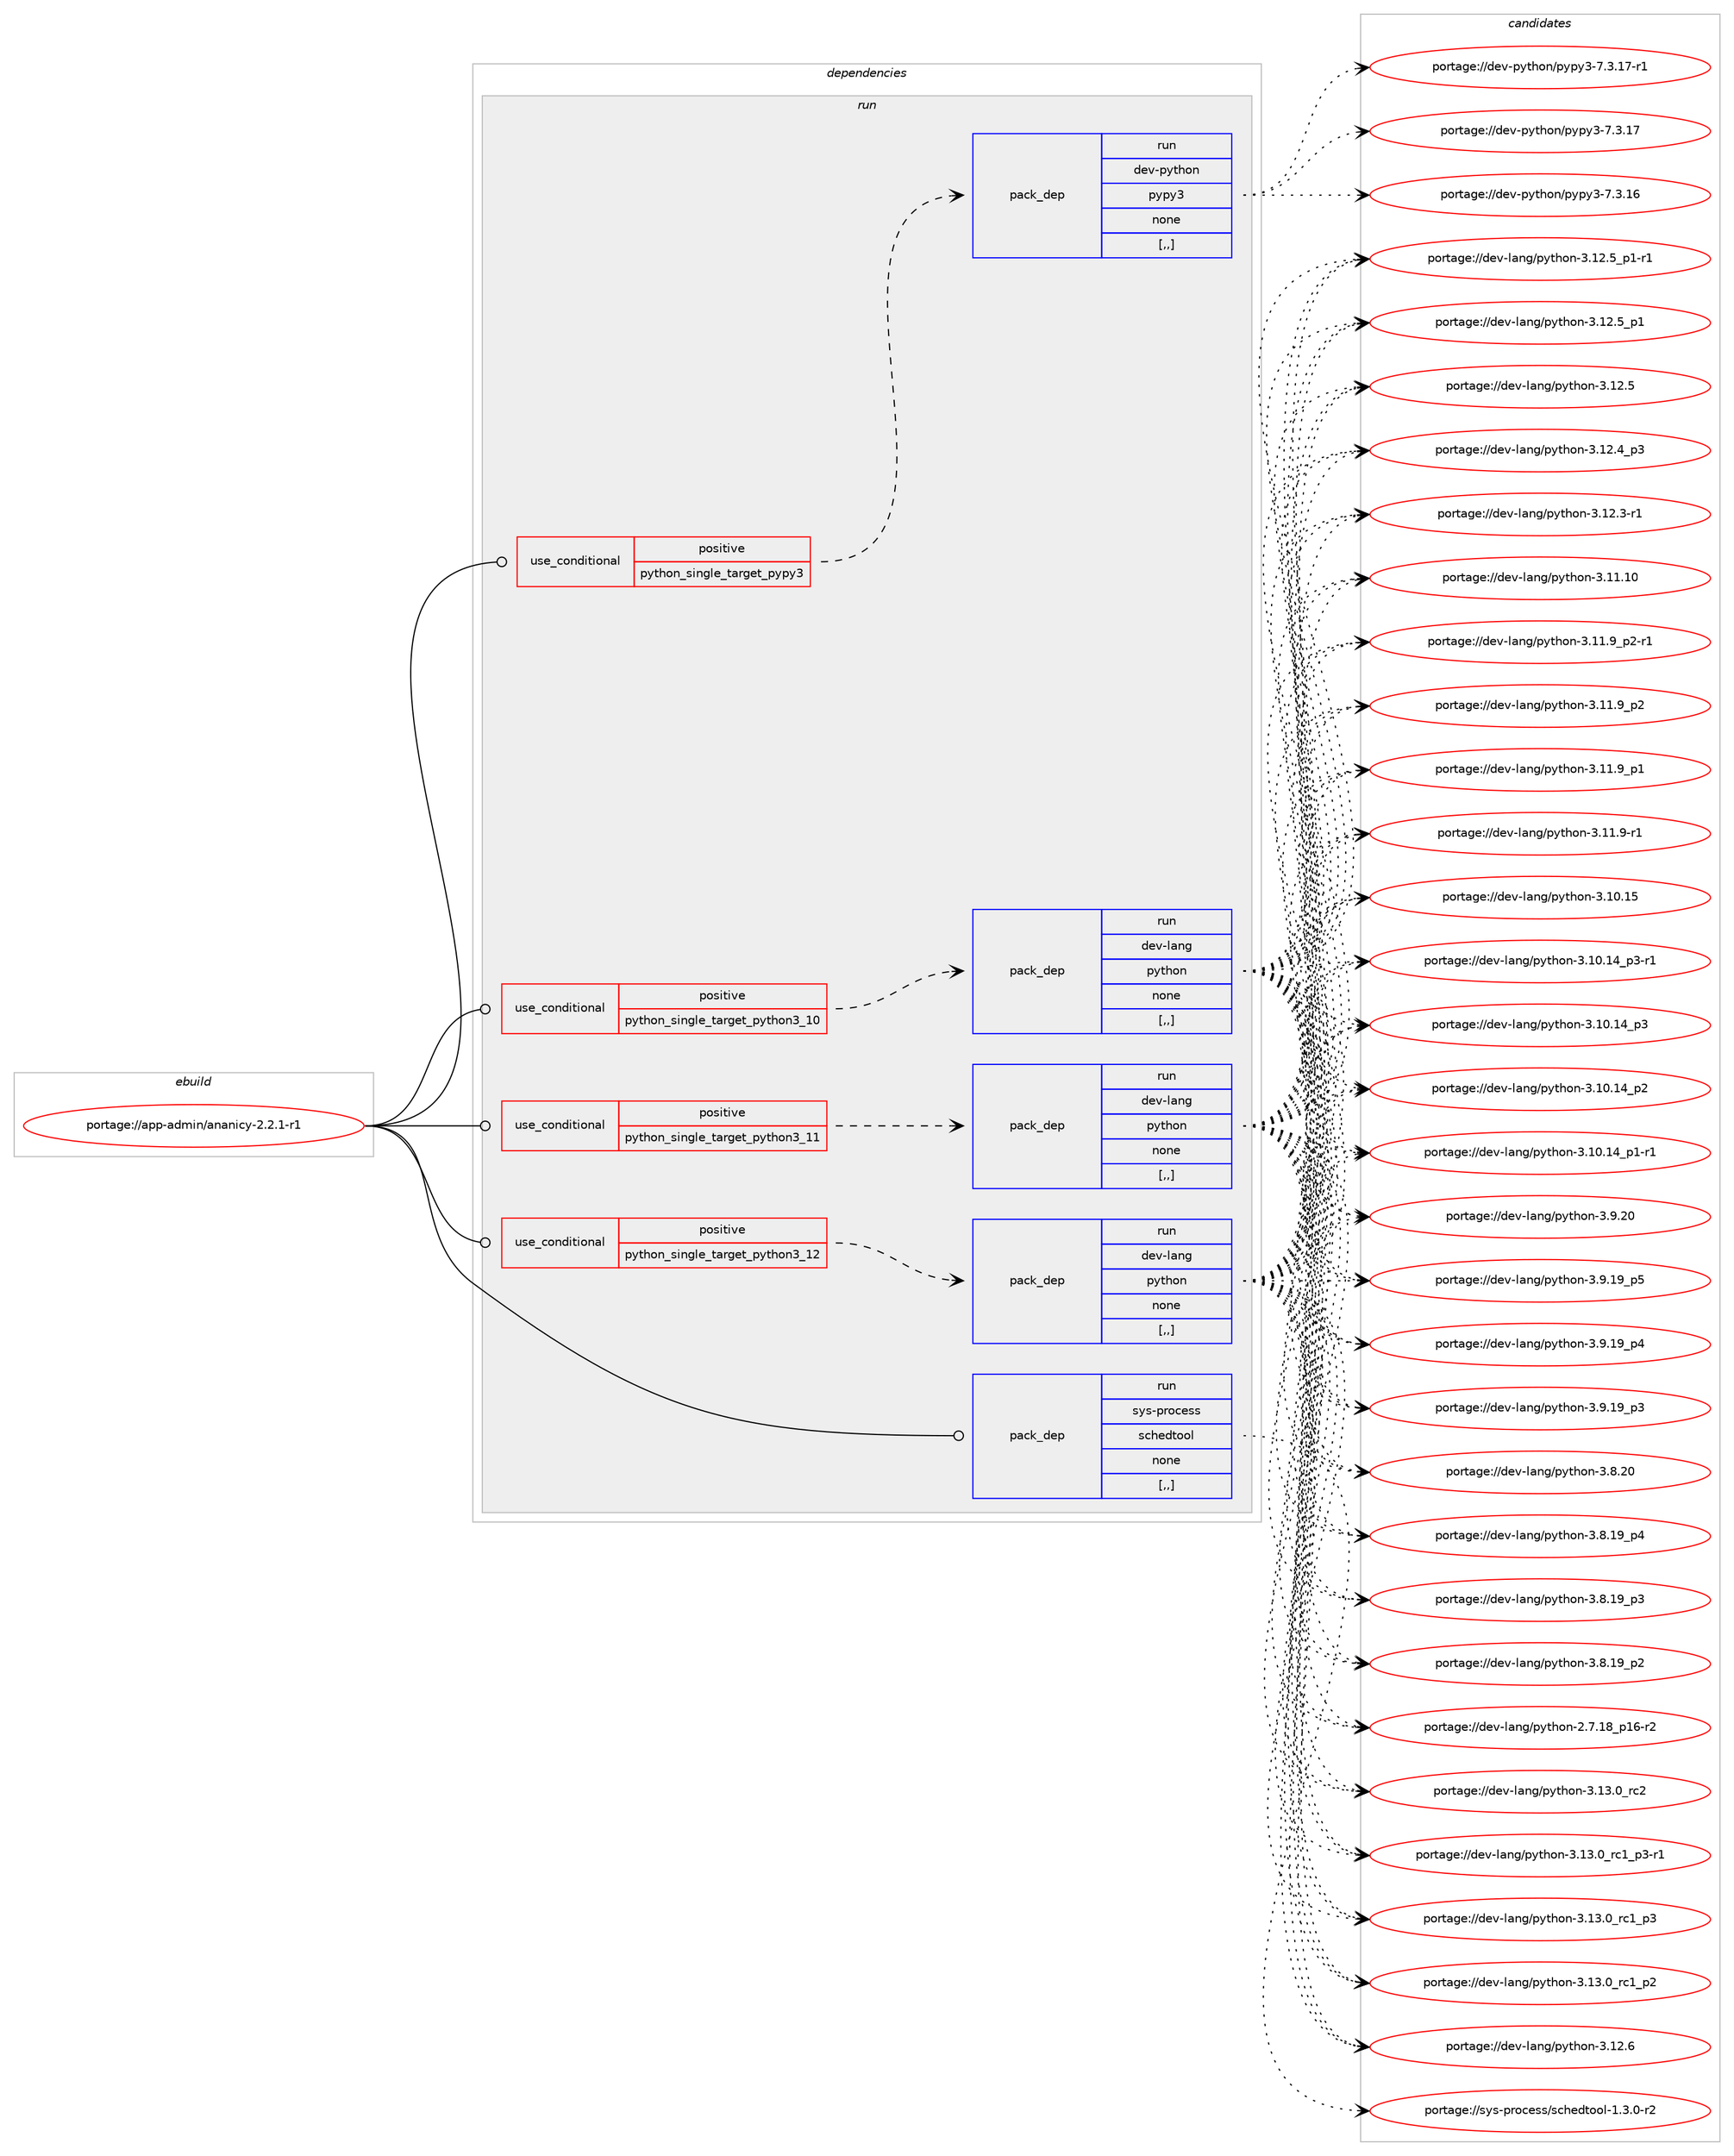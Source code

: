 digraph prolog {

# *************
# Graph options
# *************

newrank=true;
concentrate=true;
compound=true;
graph [rankdir=LR,fontname=Helvetica,fontsize=10,ranksep=1.5];#, ranksep=2.5, nodesep=0.2];
edge  [arrowhead=vee];
node  [fontname=Helvetica,fontsize=10];

# **********
# The ebuild
# **********

subgraph cluster_leftcol {
color=gray;
label=<<i>ebuild</i>>;
id [label="portage://app-admin/ananicy-2.2.1-r1", color=red, width=4, href="../app-admin/ananicy-2.2.1-r1.svg"];
}

# ****************
# The dependencies
# ****************

subgraph cluster_midcol {
color=gray;
label=<<i>dependencies</i>>;
subgraph cluster_compile {
fillcolor="#eeeeee";
style=filled;
label=<<i>compile</i>>;
}
subgraph cluster_compileandrun {
fillcolor="#eeeeee";
style=filled;
label=<<i>compile and run</i>>;
}
subgraph cluster_run {
fillcolor="#eeeeee";
style=filled;
label=<<i>run</i>>;
subgraph cond130003 {
dependency494885 [label=<<TABLE BORDER="0" CELLBORDER="1" CELLSPACING="0" CELLPADDING="4"><TR><TD ROWSPAN="3" CELLPADDING="10">use_conditional</TD></TR><TR><TD>positive</TD></TR><TR><TD>python_single_target_pypy3</TD></TR></TABLE>>, shape=none, color=red];
subgraph pack361279 {
dependency494886 [label=<<TABLE BORDER="0" CELLBORDER="1" CELLSPACING="0" CELLPADDING="4" WIDTH="220"><TR><TD ROWSPAN="6" CELLPADDING="30">pack_dep</TD></TR><TR><TD WIDTH="110">run</TD></TR><TR><TD>dev-python</TD></TR><TR><TD>pypy3</TD></TR><TR><TD>none</TD></TR><TR><TD>[,,]</TD></TR></TABLE>>, shape=none, color=blue];
}
dependency494885:e -> dependency494886:w [weight=20,style="dashed",arrowhead="vee"];
}
id:e -> dependency494885:w [weight=20,style="solid",arrowhead="odot"];
subgraph cond130004 {
dependency494887 [label=<<TABLE BORDER="0" CELLBORDER="1" CELLSPACING="0" CELLPADDING="4"><TR><TD ROWSPAN="3" CELLPADDING="10">use_conditional</TD></TR><TR><TD>positive</TD></TR><TR><TD>python_single_target_python3_10</TD></TR></TABLE>>, shape=none, color=red];
subgraph pack361280 {
dependency494888 [label=<<TABLE BORDER="0" CELLBORDER="1" CELLSPACING="0" CELLPADDING="4" WIDTH="220"><TR><TD ROWSPAN="6" CELLPADDING="30">pack_dep</TD></TR><TR><TD WIDTH="110">run</TD></TR><TR><TD>dev-lang</TD></TR><TR><TD>python</TD></TR><TR><TD>none</TD></TR><TR><TD>[,,]</TD></TR></TABLE>>, shape=none, color=blue];
}
dependency494887:e -> dependency494888:w [weight=20,style="dashed",arrowhead="vee"];
}
id:e -> dependency494887:w [weight=20,style="solid",arrowhead="odot"];
subgraph cond130005 {
dependency494889 [label=<<TABLE BORDER="0" CELLBORDER="1" CELLSPACING="0" CELLPADDING="4"><TR><TD ROWSPAN="3" CELLPADDING="10">use_conditional</TD></TR><TR><TD>positive</TD></TR><TR><TD>python_single_target_python3_11</TD></TR></TABLE>>, shape=none, color=red];
subgraph pack361281 {
dependency494890 [label=<<TABLE BORDER="0" CELLBORDER="1" CELLSPACING="0" CELLPADDING="4" WIDTH="220"><TR><TD ROWSPAN="6" CELLPADDING="30">pack_dep</TD></TR><TR><TD WIDTH="110">run</TD></TR><TR><TD>dev-lang</TD></TR><TR><TD>python</TD></TR><TR><TD>none</TD></TR><TR><TD>[,,]</TD></TR></TABLE>>, shape=none, color=blue];
}
dependency494889:e -> dependency494890:w [weight=20,style="dashed",arrowhead="vee"];
}
id:e -> dependency494889:w [weight=20,style="solid",arrowhead="odot"];
subgraph cond130006 {
dependency494891 [label=<<TABLE BORDER="0" CELLBORDER="1" CELLSPACING="0" CELLPADDING="4"><TR><TD ROWSPAN="3" CELLPADDING="10">use_conditional</TD></TR><TR><TD>positive</TD></TR><TR><TD>python_single_target_python3_12</TD></TR></TABLE>>, shape=none, color=red];
subgraph pack361282 {
dependency494892 [label=<<TABLE BORDER="0" CELLBORDER="1" CELLSPACING="0" CELLPADDING="4" WIDTH="220"><TR><TD ROWSPAN="6" CELLPADDING="30">pack_dep</TD></TR><TR><TD WIDTH="110">run</TD></TR><TR><TD>dev-lang</TD></TR><TR><TD>python</TD></TR><TR><TD>none</TD></TR><TR><TD>[,,]</TD></TR></TABLE>>, shape=none, color=blue];
}
dependency494891:e -> dependency494892:w [weight=20,style="dashed",arrowhead="vee"];
}
id:e -> dependency494891:w [weight=20,style="solid",arrowhead="odot"];
subgraph pack361283 {
dependency494893 [label=<<TABLE BORDER="0" CELLBORDER="1" CELLSPACING="0" CELLPADDING="4" WIDTH="220"><TR><TD ROWSPAN="6" CELLPADDING="30">pack_dep</TD></TR><TR><TD WIDTH="110">run</TD></TR><TR><TD>sys-process</TD></TR><TR><TD>schedtool</TD></TR><TR><TD>none</TD></TR><TR><TD>[,,]</TD></TR></TABLE>>, shape=none, color=blue];
}
id:e -> dependency494893:w [weight=20,style="solid",arrowhead="odot"];
}
}

# **************
# The candidates
# **************

subgraph cluster_choices {
rank=same;
color=gray;
label=<<i>candidates</i>>;

subgraph choice361279 {
color=black;
nodesep=1;
choice100101118451121211161041111104711212111212151455546514649554511449 [label="portage://dev-python/pypy3-7.3.17-r1", color=red, width=4,href="../dev-python/pypy3-7.3.17-r1.svg"];
choice10010111845112121116104111110471121211121215145554651464955 [label="portage://dev-python/pypy3-7.3.17", color=red, width=4,href="../dev-python/pypy3-7.3.17.svg"];
choice10010111845112121116104111110471121211121215145554651464954 [label="portage://dev-python/pypy3-7.3.16", color=red, width=4,href="../dev-python/pypy3-7.3.16.svg"];
dependency494886:e -> choice100101118451121211161041111104711212111212151455546514649554511449:w [style=dotted,weight="100"];
dependency494886:e -> choice10010111845112121116104111110471121211121215145554651464955:w [style=dotted,weight="100"];
dependency494886:e -> choice10010111845112121116104111110471121211121215145554651464954:w [style=dotted,weight="100"];
}
subgraph choice361280 {
color=black;
nodesep=1;
choice10010111845108971101034711212111610411111045514649514648951149950 [label="portage://dev-lang/python-3.13.0_rc2", color=red, width=4,href="../dev-lang/python-3.13.0_rc2.svg"];
choice1001011184510897110103471121211161041111104551464951464895114994995112514511449 [label="portage://dev-lang/python-3.13.0_rc1_p3-r1", color=red, width=4,href="../dev-lang/python-3.13.0_rc1_p3-r1.svg"];
choice100101118451089711010347112121116104111110455146495146489511499499511251 [label="portage://dev-lang/python-3.13.0_rc1_p3", color=red, width=4,href="../dev-lang/python-3.13.0_rc1_p3.svg"];
choice100101118451089711010347112121116104111110455146495146489511499499511250 [label="portage://dev-lang/python-3.13.0_rc1_p2", color=red, width=4,href="../dev-lang/python-3.13.0_rc1_p2.svg"];
choice10010111845108971101034711212111610411111045514649504654 [label="portage://dev-lang/python-3.12.6", color=red, width=4,href="../dev-lang/python-3.12.6.svg"];
choice1001011184510897110103471121211161041111104551464950465395112494511449 [label="portage://dev-lang/python-3.12.5_p1-r1", color=red, width=4,href="../dev-lang/python-3.12.5_p1-r1.svg"];
choice100101118451089711010347112121116104111110455146495046539511249 [label="portage://dev-lang/python-3.12.5_p1", color=red, width=4,href="../dev-lang/python-3.12.5_p1.svg"];
choice10010111845108971101034711212111610411111045514649504653 [label="portage://dev-lang/python-3.12.5", color=red, width=4,href="../dev-lang/python-3.12.5.svg"];
choice100101118451089711010347112121116104111110455146495046529511251 [label="portage://dev-lang/python-3.12.4_p3", color=red, width=4,href="../dev-lang/python-3.12.4_p3.svg"];
choice100101118451089711010347112121116104111110455146495046514511449 [label="portage://dev-lang/python-3.12.3-r1", color=red, width=4,href="../dev-lang/python-3.12.3-r1.svg"];
choice1001011184510897110103471121211161041111104551464949464948 [label="portage://dev-lang/python-3.11.10", color=red, width=4,href="../dev-lang/python-3.11.10.svg"];
choice1001011184510897110103471121211161041111104551464949465795112504511449 [label="portage://dev-lang/python-3.11.9_p2-r1", color=red, width=4,href="../dev-lang/python-3.11.9_p2-r1.svg"];
choice100101118451089711010347112121116104111110455146494946579511250 [label="portage://dev-lang/python-3.11.9_p2", color=red, width=4,href="../dev-lang/python-3.11.9_p2.svg"];
choice100101118451089711010347112121116104111110455146494946579511249 [label="portage://dev-lang/python-3.11.9_p1", color=red, width=4,href="../dev-lang/python-3.11.9_p1.svg"];
choice100101118451089711010347112121116104111110455146494946574511449 [label="portage://dev-lang/python-3.11.9-r1", color=red, width=4,href="../dev-lang/python-3.11.9-r1.svg"];
choice1001011184510897110103471121211161041111104551464948464953 [label="portage://dev-lang/python-3.10.15", color=red, width=4,href="../dev-lang/python-3.10.15.svg"];
choice100101118451089711010347112121116104111110455146494846495295112514511449 [label="portage://dev-lang/python-3.10.14_p3-r1", color=red, width=4,href="../dev-lang/python-3.10.14_p3-r1.svg"];
choice10010111845108971101034711212111610411111045514649484649529511251 [label="portage://dev-lang/python-3.10.14_p3", color=red, width=4,href="../dev-lang/python-3.10.14_p3.svg"];
choice10010111845108971101034711212111610411111045514649484649529511250 [label="portage://dev-lang/python-3.10.14_p2", color=red, width=4,href="../dev-lang/python-3.10.14_p2.svg"];
choice100101118451089711010347112121116104111110455146494846495295112494511449 [label="portage://dev-lang/python-3.10.14_p1-r1", color=red, width=4,href="../dev-lang/python-3.10.14_p1-r1.svg"];
choice10010111845108971101034711212111610411111045514657465048 [label="portage://dev-lang/python-3.9.20", color=red, width=4,href="../dev-lang/python-3.9.20.svg"];
choice100101118451089711010347112121116104111110455146574649579511253 [label="portage://dev-lang/python-3.9.19_p5", color=red, width=4,href="../dev-lang/python-3.9.19_p5.svg"];
choice100101118451089711010347112121116104111110455146574649579511252 [label="portage://dev-lang/python-3.9.19_p4", color=red, width=4,href="../dev-lang/python-3.9.19_p4.svg"];
choice100101118451089711010347112121116104111110455146574649579511251 [label="portage://dev-lang/python-3.9.19_p3", color=red, width=4,href="../dev-lang/python-3.9.19_p3.svg"];
choice10010111845108971101034711212111610411111045514656465048 [label="portage://dev-lang/python-3.8.20", color=red, width=4,href="../dev-lang/python-3.8.20.svg"];
choice100101118451089711010347112121116104111110455146564649579511252 [label="portage://dev-lang/python-3.8.19_p4", color=red, width=4,href="../dev-lang/python-3.8.19_p4.svg"];
choice100101118451089711010347112121116104111110455146564649579511251 [label="portage://dev-lang/python-3.8.19_p3", color=red, width=4,href="../dev-lang/python-3.8.19_p3.svg"];
choice100101118451089711010347112121116104111110455146564649579511250 [label="portage://dev-lang/python-3.8.19_p2", color=red, width=4,href="../dev-lang/python-3.8.19_p2.svg"];
choice100101118451089711010347112121116104111110455046554649569511249544511450 [label="portage://dev-lang/python-2.7.18_p16-r2", color=red, width=4,href="../dev-lang/python-2.7.18_p16-r2.svg"];
dependency494888:e -> choice10010111845108971101034711212111610411111045514649514648951149950:w [style=dotted,weight="100"];
dependency494888:e -> choice1001011184510897110103471121211161041111104551464951464895114994995112514511449:w [style=dotted,weight="100"];
dependency494888:e -> choice100101118451089711010347112121116104111110455146495146489511499499511251:w [style=dotted,weight="100"];
dependency494888:e -> choice100101118451089711010347112121116104111110455146495146489511499499511250:w [style=dotted,weight="100"];
dependency494888:e -> choice10010111845108971101034711212111610411111045514649504654:w [style=dotted,weight="100"];
dependency494888:e -> choice1001011184510897110103471121211161041111104551464950465395112494511449:w [style=dotted,weight="100"];
dependency494888:e -> choice100101118451089711010347112121116104111110455146495046539511249:w [style=dotted,weight="100"];
dependency494888:e -> choice10010111845108971101034711212111610411111045514649504653:w [style=dotted,weight="100"];
dependency494888:e -> choice100101118451089711010347112121116104111110455146495046529511251:w [style=dotted,weight="100"];
dependency494888:e -> choice100101118451089711010347112121116104111110455146495046514511449:w [style=dotted,weight="100"];
dependency494888:e -> choice1001011184510897110103471121211161041111104551464949464948:w [style=dotted,weight="100"];
dependency494888:e -> choice1001011184510897110103471121211161041111104551464949465795112504511449:w [style=dotted,weight="100"];
dependency494888:e -> choice100101118451089711010347112121116104111110455146494946579511250:w [style=dotted,weight="100"];
dependency494888:e -> choice100101118451089711010347112121116104111110455146494946579511249:w [style=dotted,weight="100"];
dependency494888:e -> choice100101118451089711010347112121116104111110455146494946574511449:w [style=dotted,weight="100"];
dependency494888:e -> choice1001011184510897110103471121211161041111104551464948464953:w [style=dotted,weight="100"];
dependency494888:e -> choice100101118451089711010347112121116104111110455146494846495295112514511449:w [style=dotted,weight="100"];
dependency494888:e -> choice10010111845108971101034711212111610411111045514649484649529511251:w [style=dotted,weight="100"];
dependency494888:e -> choice10010111845108971101034711212111610411111045514649484649529511250:w [style=dotted,weight="100"];
dependency494888:e -> choice100101118451089711010347112121116104111110455146494846495295112494511449:w [style=dotted,weight="100"];
dependency494888:e -> choice10010111845108971101034711212111610411111045514657465048:w [style=dotted,weight="100"];
dependency494888:e -> choice100101118451089711010347112121116104111110455146574649579511253:w [style=dotted,weight="100"];
dependency494888:e -> choice100101118451089711010347112121116104111110455146574649579511252:w [style=dotted,weight="100"];
dependency494888:e -> choice100101118451089711010347112121116104111110455146574649579511251:w [style=dotted,weight="100"];
dependency494888:e -> choice10010111845108971101034711212111610411111045514656465048:w [style=dotted,weight="100"];
dependency494888:e -> choice100101118451089711010347112121116104111110455146564649579511252:w [style=dotted,weight="100"];
dependency494888:e -> choice100101118451089711010347112121116104111110455146564649579511251:w [style=dotted,weight="100"];
dependency494888:e -> choice100101118451089711010347112121116104111110455146564649579511250:w [style=dotted,weight="100"];
dependency494888:e -> choice100101118451089711010347112121116104111110455046554649569511249544511450:w [style=dotted,weight="100"];
}
subgraph choice361281 {
color=black;
nodesep=1;
choice10010111845108971101034711212111610411111045514649514648951149950 [label="portage://dev-lang/python-3.13.0_rc2", color=red, width=4,href="../dev-lang/python-3.13.0_rc2.svg"];
choice1001011184510897110103471121211161041111104551464951464895114994995112514511449 [label="portage://dev-lang/python-3.13.0_rc1_p3-r1", color=red, width=4,href="../dev-lang/python-3.13.0_rc1_p3-r1.svg"];
choice100101118451089711010347112121116104111110455146495146489511499499511251 [label="portage://dev-lang/python-3.13.0_rc1_p3", color=red, width=4,href="../dev-lang/python-3.13.0_rc1_p3.svg"];
choice100101118451089711010347112121116104111110455146495146489511499499511250 [label="portage://dev-lang/python-3.13.0_rc1_p2", color=red, width=4,href="../dev-lang/python-3.13.0_rc1_p2.svg"];
choice10010111845108971101034711212111610411111045514649504654 [label="portage://dev-lang/python-3.12.6", color=red, width=4,href="../dev-lang/python-3.12.6.svg"];
choice1001011184510897110103471121211161041111104551464950465395112494511449 [label="portage://dev-lang/python-3.12.5_p1-r1", color=red, width=4,href="../dev-lang/python-3.12.5_p1-r1.svg"];
choice100101118451089711010347112121116104111110455146495046539511249 [label="portage://dev-lang/python-3.12.5_p1", color=red, width=4,href="../dev-lang/python-3.12.5_p1.svg"];
choice10010111845108971101034711212111610411111045514649504653 [label="portage://dev-lang/python-3.12.5", color=red, width=4,href="../dev-lang/python-3.12.5.svg"];
choice100101118451089711010347112121116104111110455146495046529511251 [label="portage://dev-lang/python-3.12.4_p3", color=red, width=4,href="../dev-lang/python-3.12.4_p3.svg"];
choice100101118451089711010347112121116104111110455146495046514511449 [label="portage://dev-lang/python-3.12.3-r1", color=red, width=4,href="../dev-lang/python-3.12.3-r1.svg"];
choice1001011184510897110103471121211161041111104551464949464948 [label="portage://dev-lang/python-3.11.10", color=red, width=4,href="../dev-lang/python-3.11.10.svg"];
choice1001011184510897110103471121211161041111104551464949465795112504511449 [label="portage://dev-lang/python-3.11.9_p2-r1", color=red, width=4,href="../dev-lang/python-3.11.9_p2-r1.svg"];
choice100101118451089711010347112121116104111110455146494946579511250 [label="portage://dev-lang/python-3.11.9_p2", color=red, width=4,href="../dev-lang/python-3.11.9_p2.svg"];
choice100101118451089711010347112121116104111110455146494946579511249 [label="portage://dev-lang/python-3.11.9_p1", color=red, width=4,href="../dev-lang/python-3.11.9_p1.svg"];
choice100101118451089711010347112121116104111110455146494946574511449 [label="portage://dev-lang/python-3.11.9-r1", color=red, width=4,href="../dev-lang/python-3.11.9-r1.svg"];
choice1001011184510897110103471121211161041111104551464948464953 [label="portage://dev-lang/python-3.10.15", color=red, width=4,href="../dev-lang/python-3.10.15.svg"];
choice100101118451089711010347112121116104111110455146494846495295112514511449 [label="portage://dev-lang/python-3.10.14_p3-r1", color=red, width=4,href="../dev-lang/python-3.10.14_p3-r1.svg"];
choice10010111845108971101034711212111610411111045514649484649529511251 [label="portage://dev-lang/python-3.10.14_p3", color=red, width=4,href="../dev-lang/python-3.10.14_p3.svg"];
choice10010111845108971101034711212111610411111045514649484649529511250 [label="portage://dev-lang/python-3.10.14_p2", color=red, width=4,href="../dev-lang/python-3.10.14_p2.svg"];
choice100101118451089711010347112121116104111110455146494846495295112494511449 [label="portage://dev-lang/python-3.10.14_p1-r1", color=red, width=4,href="../dev-lang/python-3.10.14_p1-r1.svg"];
choice10010111845108971101034711212111610411111045514657465048 [label="portage://dev-lang/python-3.9.20", color=red, width=4,href="../dev-lang/python-3.9.20.svg"];
choice100101118451089711010347112121116104111110455146574649579511253 [label="portage://dev-lang/python-3.9.19_p5", color=red, width=4,href="../dev-lang/python-3.9.19_p5.svg"];
choice100101118451089711010347112121116104111110455146574649579511252 [label="portage://dev-lang/python-3.9.19_p4", color=red, width=4,href="../dev-lang/python-3.9.19_p4.svg"];
choice100101118451089711010347112121116104111110455146574649579511251 [label="portage://dev-lang/python-3.9.19_p3", color=red, width=4,href="../dev-lang/python-3.9.19_p3.svg"];
choice10010111845108971101034711212111610411111045514656465048 [label="portage://dev-lang/python-3.8.20", color=red, width=4,href="../dev-lang/python-3.8.20.svg"];
choice100101118451089711010347112121116104111110455146564649579511252 [label="portage://dev-lang/python-3.8.19_p4", color=red, width=4,href="../dev-lang/python-3.8.19_p4.svg"];
choice100101118451089711010347112121116104111110455146564649579511251 [label="portage://dev-lang/python-3.8.19_p3", color=red, width=4,href="../dev-lang/python-3.8.19_p3.svg"];
choice100101118451089711010347112121116104111110455146564649579511250 [label="portage://dev-lang/python-3.8.19_p2", color=red, width=4,href="../dev-lang/python-3.8.19_p2.svg"];
choice100101118451089711010347112121116104111110455046554649569511249544511450 [label="portage://dev-lang/python-2.7.18_p16-r2", color=red, width=4,href="../dev-lang/python-2.7.18_p16-r2.svg"];
dependency494890:e -> choice10010111845108971101034711212111610411111045514649514648951149950:w [style=dotted,weight="100"];
dependency494890:e -> choice1001011184510897110103471121211161041111104551464951464895114994995112514511449:w [style=dotted,weight="100"];
dependency494890:e -> choice100101118451089711010347112121116104111110455146495146489511499499511251:w [style=dotted,weight="100"];
dependency494890:e -> choice100101118451089711010347112121116104111110455146495146489511499499511250:w [style=dotted,weight="100"];
dependency494890:e -> choice10010111845108971101034711212111610411111045514649504654:w [style=dotted,weight="100"];
dependency494890:e -> choice1001011184510897110103471121211161041111104551464950465395112494511449:w [style=dotted,weight="100"];
dependency494890:e -> choice100101118451089711010347112121116104111110455146495046539511249:w [style=dotted,weight="100"];
dependency494890:e -> choice10010111845108971101034711212111610411111045514649504653:w [style=dotted,weight="100"];
dependency494890:e -> choice100101118451089711010347112121116104111110455146495046529511251:w [style=dotted,weight="100"];
dependency494890:e -> choice100101118451089711010347112121116104111110455146495046514511449:w [style=dotted,weight="100"];
dependency494890:e -> choice1001011184510897110103471121211161041111104551464949464948:w [style=dotted,weight="100"];
dependency494890:e -> choice1001011184510897110103471121211161041111104551464949465795112504511449:w [style=dotted,weight="100"];
dependency494890:e -> choice100101118451089711010347112121116104111110455146494946579511250:w [style=dotted,weight="100"];
dependency494890:e -> choice100101118451089711010347112121116104111110455146494946579511249:w [style=dotted,weight="100"];
dependency494890:e -> choice100101118451089711010347112121116104111110455146494946574511449:w [style=dotted,weight="100"];
dependency494890:e -> choice1001011184510897110103471121211161041111104551464948464953:w [style=dotted,weight="100"];
dependency494890:e -> choice100101118451089711010347112121116104111110455146494846495295112514511449:w [style=dotted,weight="100"];
dependency494890:e -> choice10010111845108971101034711212111610411111045514649484649529511251:w [style=dotted,weight="100"];
dependency494890:e -> choice10010111845108971101034711212111610411111045514649484649529511250:w [style=dotted,weight="100"];
dependency494890:e -> choice100101118451089711010347112121116104111110455146494846495295112494511449:w [style=dotted,weight="100"];
dependency494890:e -> choice10010111845108971101034711212111610411111045514657465048:w [style=dotted,weight="100"];
dependency494890:e -> choice100101118451089711010347112121116104111110455146574649579511253:w [style=dotted,weight="100"];
dependency494890:e -> choice100101118451089711010347112121116104111110455146574649579511252:w [style=dotted,weight="100"];
dependency494890:e -> choice100101118451089711010347112121116104111110455146574649579511251:w [style=dotted,weight="100"];
dependency494890:e -> choice10010111845108971101034711212111610411111045514656465048:w [style=dotted,weight="100"];
dependency494890:e -> choice100101118451089711010347112121116104111110455146564649579511252:w [style=dotted,weight="100"];
dependency494890:e -> choice100101118451089711010347112121116104111110455146564649579511251:w [style=dotted,weight="100"];
dependency494890:e -> choice100101118451089711010347112121116104111110455146564649579511250:w [style=dotted,weight="100"];
dependency494890:e -> choice100101118451089711010347112121116104111110455046554649569511249544511450:w [style=dotted,weight="100"];
}
subgraph choice361282 {
color=black;
nodesep=1;
choice10010111845108971101034711212111610411111045514649514648951149950 [label="portage://dev-lang/python-3.13.0_rc2", color=red, width=4,href="../dev-lang/python-3.13.0_rc2.svg"];
choice1001011184510897110103471121211161041111104551464951464895114994995112514511449 [label="portage://dev-lang/python-3.13.0_rc1_p3-r1", color=red, width=4,href="../dev-lang/python-3.13.0_rc1_p3-r1.svg"];
choice100101118451089711010347112121116104111110455146495146489511499499511251 [label="portage://dev-lang/python-3.13.0_rc1_p3", color=red, width=4,href="../dev-lang/python-3.13.0_rc1_p3.svg"];
choice100101118451089711010347112121116104111110455146495146489511499499511250 [label="portage://dev-lang/python-3.13.0_rc1_p2", color=red, width=4,href="../dev-lang/python-3.13.0_rc1_p2.svg"];
choice10010111845108971101034711212111610411111045514649504654 [label="portage://dev-lang/python-3.12.6", color=red, width=4,href="../dev-lang/python-3.12.6.svg"];
choice1001011184510897110103471121211161041111104551464950465395112494511449 [label="portage://dev-lang/python-3.12.5_p1-r1", color=red, width=4,href="../dev-lang/python-3.12.5_p1-r1.svg"];
choice100101118451089711010347112121116104111110455146495046539511249 [label="portage://dev-lang/python-3.12.5_p1", color=red, width=4,href="../dev-lang/python-3.12.5_p1.svg"];
choice10010111845108971101034711212111610411111045514649504653 [label="portage://dev-lang/python-3.12.5", color=red, width=4,href="../dev-lang/python-3.12.5.svg"];
choice100101118451089711010347112121116104111110455146495046529511251 [label="portage://dev-lang/python-3.12.4_p3", color=red, width=4,href="../dev-lang/python-3.12.4_p3.svg"];
choice100101118451089711010347112121116104111110455146495046514511449 [label="portage://dev-lang/python-3.12.3-r1", color=red, width=4,href="../dev-lang/python-3.12.3-r1.svg"];
choice1001011184510897110103471121211161041111104551464949464948 [label="portage://dev-lang/python-3.11.10", color=red, width=4,href="../dev-lang/python-3.11.10.svg"];
choice1001011184510897110103471121211161041111104551464949465795112504511449 [label="portage://dev-lang/python-3.11.9_p2-r1", color=red, width=4,href="../dev-lang/python-3.11.9_p2-r1.svg"];
choice100101118451089711010347112121116104111110455146494946579511250 [label="portage://dev-lang/python-3.11.9_p2", color=red, width=4,href="../dev-lang/python-3.11.9_p2.svg"];
choice100101118451089711010347112121116104111110455146494946579511249 [label="portage://dev-lang/python-3.11.9_p1", color=red, width=4,href="../dev-lang/python-3.11.9_p1.svg"];
choice100101118451089711010347112121116104111110455146494946574511449 [label="portage://dev-lang/python-3.11.9-r1", color=red, width=4,href="../dev-lang/python-3.11.9-r1.svg"];
choice1001011184510897110103471121211161041111104551464948464953 [label="portage://dev-lang/python-3.10.15", color=red, width=4,href="../dev-lang/python-3.10.15.svg"];
choice100101118451089711010347112121116104111110455146494846495295112514511449 [label="portage://dev-lang/python-3.10.14_p3-r1", color=red, width=4,href="../dev-lang/python-3.10.14_p3-r1.svg"];
choice10010111845108971101034711212111610411111045514649484649529511251 [label="portage://dev-lang/python-3.10.14_p3", color=red, width=4,href="../dev-lang/python-3.10.14_p3.svg"];
choice10010111845108971101034711212111610411111045514649484649529511250 [label="portage://dev-lang/python-3.10.14_p2", color=red, width=4,href="../dev-lang/python-3.10.14_p2.svg"];
choice100101118451089711010347112121116104111110455146494846495295112494511449 [label="portage://dev-lang/python-3.10.14_p1-r1", color=red, width=4,href="../dev-lang/python-3.10.14_p1-r1.svg"];
choice10010111845108971101034711212111610411111045514657465048 [label="portage://dev-lang/python-3.9.20", color=red, width=4,href="../dev-lang/python-3.9.20.svg"];
choice100101118451089711010347112121116104111110455146574649579511253 [label="portage://dev-lang/python-3.9.19_p5", color=red, width=4,href="../dev-lang/python-3.9.19_p5.svg"];
choice100101118451089711010347112121116104111110455146574649579511252 [label="portage://dev-lang/python-3.9.19_p4", color=red, width=4,href="../dev-lang/python-3.9.19_p4.svg"];
choice100101118451089711010347112121116104111110455146574649579511251 [label="portage://dev-lang/python-3.9.19_p3", color=red, width=4,href="../dev-lang/python-3.9.19_p3.svg"];
choice10010111845108971101034711212111610411111045514656465048 [label="portage://dev-lang/python-3.8.20", color=red, width=4,href="../dev-lang/python-3.8.20.svg"];
choice100101118451089711010347112121116104111110455146564649579511252 [label="portage://dev-lang/python-3.8.19_p4", color=red, width=4,href="../dev-lang/python-3.8.19_p4.svg"];
choice100101118451089711010347112121116104111110455146564649579511251 [label="portage://dev-lang/python-3.8.19_p3", color=red, width=4,href="../dev-lang/python-3.8.19_p3.svg"];
choice100101118451089711010347112121116104111110455146564649579511250 [label="portage://dev-lang/python-3.8.19_p2", color=red, width=4,href="../dev-lang/python-3.8.19_p2.svg"];
choice100101118451089711010347112121116104111110455046554649569511249544511450 [label="portage://dev-lang/python-2.7.18_p16-r2", color=red, width=4,href="../dev-lang/python-2.7.18_p16-r2.svg"];
dependency494892:e -> choice10010111845108971101034711212111610411111045514649514648951149950:w [style=dotted,weight="100"];
dependency494892:e -> choice1001011184510897110103471121211161041111104551464951464895114994995112514511449:w [style=dotted,weight="100"];
dependency494892:e -> choice100101118451089711010347112121116104111110455146495146489511499499511251:w [style=dotted,weight="100"];
dependency494892:e -> choice100101118451089711010347112121116104111110455146495146489511499499511250:w [style=dotted,weight="100"];
dependency494892:e -> choice10010111845108971101034711212111610411111045514649504654:w [style=dotted,weight="100"];
dependency494892:e -> choice1001011184510897110103471121211161041111104551464950465395112494511449:w [style=dotted,weight="100"];
dependency494892:e -> choice100101118451089711010347112121116104111110455146495046539511249:w [style=dotted,weight="100"];
dependency494892:e -> choice10010111845108971101034711212111610411111045514649504653:w [style=dotted,weight="100"];
dependency494892:e -> choice100101118451089711010347112121116104111110455146495046529511251:w [style=dotted,weight="100"];
dependency494892:e -> choice100101118451089711010347112121116104111110455146495046514511449:w [style=dotted,weight="100"];
dependency494892:e -> choice1001011184510897110103471121211161041111104551464949464948:w [style=dotted,weight="100"];
dependency494892:e -> choice1001011184510897110103471121211161041111104551464949465795112504511449:w [style=dotted,weight="100"];
dependency494892:e -> choice100101118451089711010347112121116104111110455146494946579511250:w [style=dotted,weight="100"];
dependency494892:e -> choice100101118451089711010347112121116104111110455146494946579511249:w [style=dotted,weight="100"];
dependency494892:e -> choice100101118451089711010347112121116104111110455146494946574511449:w [style=dotted,weight="100"];
dependency494892:e -> choice1001011184510897110103471121211161041111104551464948464953:w [style=dotted,weight="100"];
dependency494892:e -> choice100101118451089711010347112121116104111110455146494846495295112514511449:w [style=dotted,weight="100"];
dependency494892:e -> choice10010111845108971101034711212111610411111045514649484649529511251:w [style=dotted,weight="100"];
dependency494892:e -> choice10010111845108971101034711212111610411111045514649484649529511250:w [style=dotted,weight="100"];
dependency494892:e -> choice100101118451089711010347112121116104111110455146494846495295112494511449:w [style=dotted,weight="100"];
dependency494892:e -> choice10010111845108971101034711212111610411111045514657465048:w [style=dotted,weight="100"];
dependency494892:e -> choice100101118451089711010347112121116104111110455146574649579511253:w [style=dotted,weight="100"];
dependency494892:e -> choice100101118451089711010347112121116104111110455146574649579511252:w [style=dotted,weight="100"];
dependency494892:e -> choice100101118451089711010347112121116104111110455146574649579511251:w [style=dotted,weight="100"];
dependency494892:e -> choice10010111845108971101034711212111610411111045514656465048:w [style=dotted,weight="100"];
dependency494892:e -> choice100101118451089711010347112121116104111110455146564649579511252:w [style=dotted,weight="100"];
dependency494892:e -> choice100101118451089711010347112121116104111110455146564649579511251:w [style=dotted,weight="100"];
dependency494892:e -> choice100101118451089711010347112121116104111110455146564649579511250:w [style=dotted,weight="100"];
dependency494892:e -> choice100101118451089711010347112121116104111110455046554649569511249544511450:w [style=dotted,weight="100"];
}
subgraph choice361283 {
color=black;
nodesep=1;
choice115121115451121141119910111511547115991041011001161111111084549465146484511450 [label="portage://sys-process/schedtool-1.3.0-r2", color=red, width=4,href="../sys-process/schedtool-1.3.0-r2.svg"];
dependency494893:e -> choice115121115451121141119910111511547115991041011001161111111084549465146484511450:w [style=dotted,weight="100"];
}
}

}
